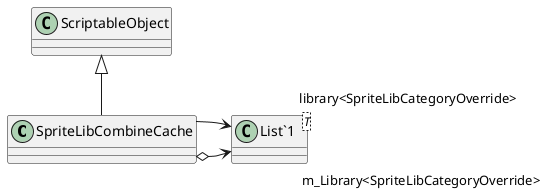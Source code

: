 @startuml
class SpriteLibCombineCache {
}
class "List`1"<T> {
}
ScriptableObject <|-- SpriteLibCombineCache
SpriteLibCombineCache o-> "m_Library<SpriteLibCategoryOverride>" "List`1"
SpriteLibCombineCache --> "library<SpriteLibCategoryOverride>" "List`1"
@enduml
